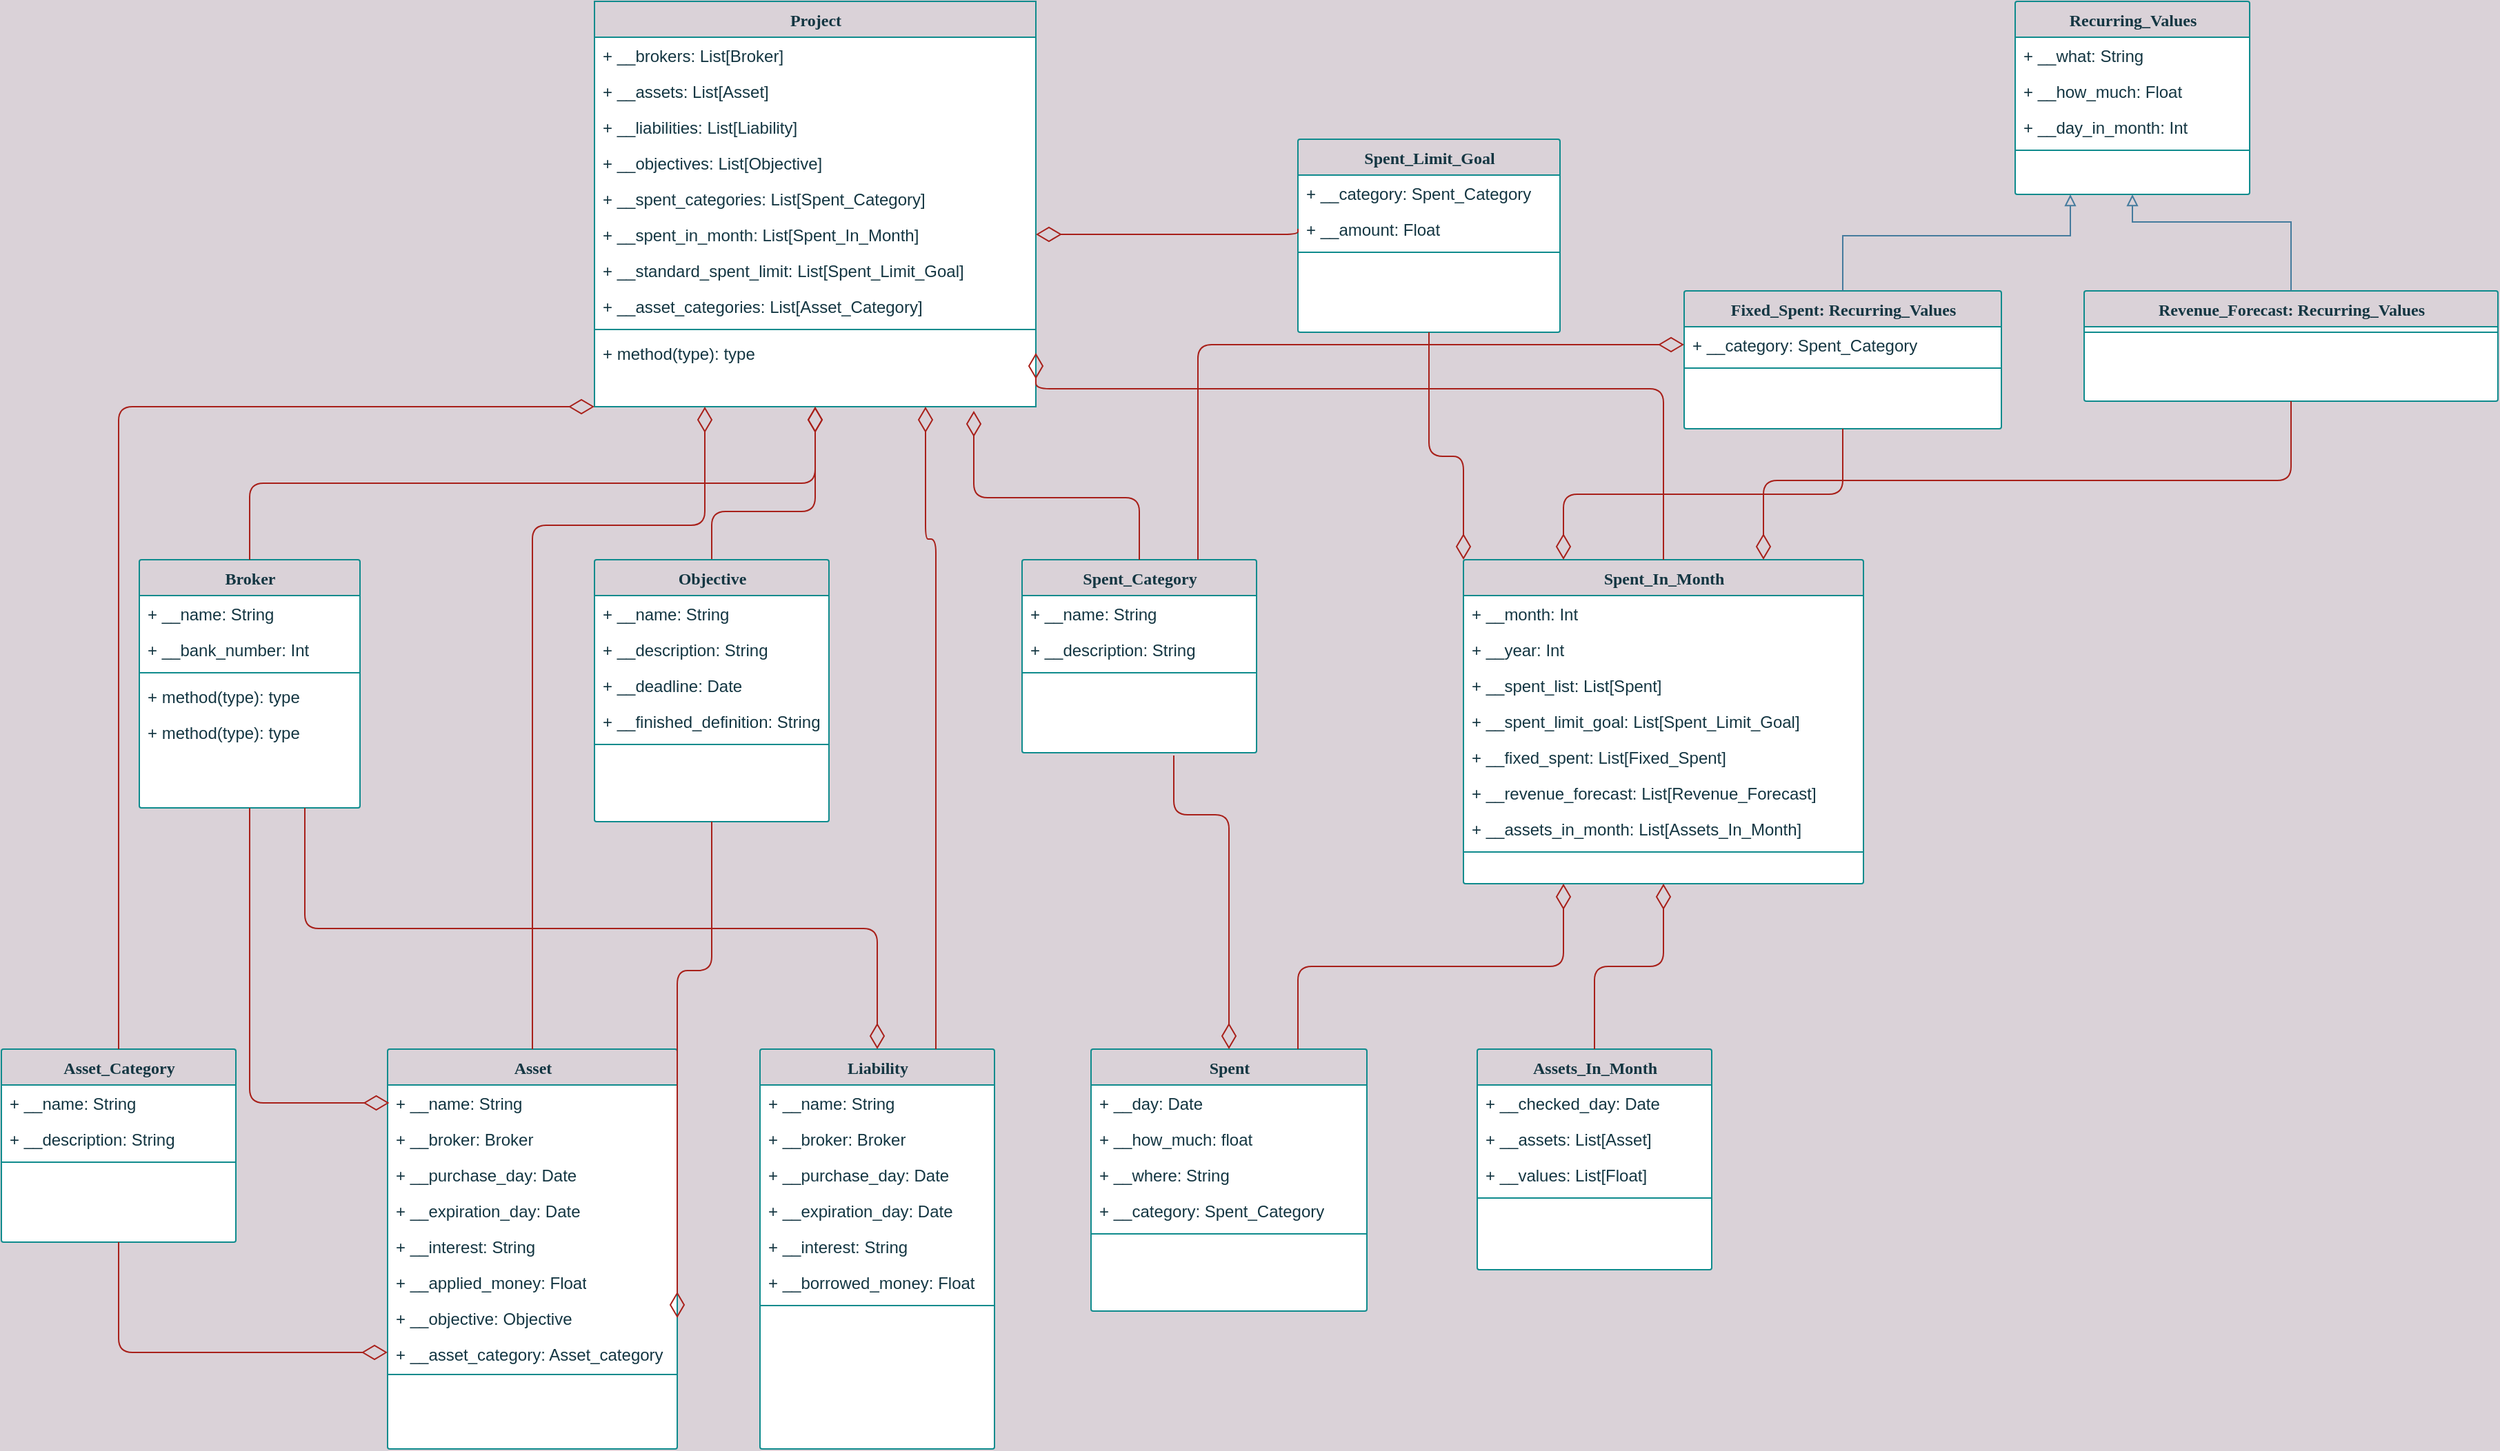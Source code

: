 <mxfile version="14.4.9" type="github">
  <diagram name="Page-1" id="9f46799a-70d6-7492-0946-bef42562c5a5">
    <mxGraphModel dx="1038" dy="548" grid="1" gridSize="10" guides="1" tooltips="1" connect="1" arrows="1" fold="1" page="1" pageScale="1" pageWidth="2336" pageHeight="1654" background="#DAD2D8" math="0" shadow="0">
      <root>
        <mxCell id="0" />
        <mxCell id="1" parent="0" />
        <mxCell id="78961159f06e98e8-17" value="Broker" style="swimlane;html=1;fontStyle=1;align=center;verticalAlign=top;childLayout=stackLayout;horizontal=1;startSize=26;horizontalStack=0;resizeParent=1;resizeLast=0;collapsible=1;marginBottom=0;swimlaneFillColor=#ffffff;shadow=0;comic=0;labelBackgroundColor=none;strokeWidth=1;fillColor=none;fontFamily=Verdana;fontSize=12;strokeColor=#0F8B8D;fontColor=#143642;rounded=1;arcSize=2;" parent="1" vertex="1">
          <mxGeometry x="110" y="455" width="160" height="180" as="geometry" />
        </mxCell>
        <mxCell id="78961159f06e98e8-21" value="+ __name: String" style="text;html=1;strokeColor=none;fillColor=none;align=left;verticalAlign=top;spacingLeft=4;spacingRight=4;whiteSpace=wrap;overflow=hidden;rotatable=0;points=[[0,0.5],[1,0.5]];portConstraint=eastwest;fontColor=#143642;rounded=1;" parent="78961159f06e98e8-17" vertex="1">
          <mxGeometry y="26" width="160" height="26" as="geometry" />
        </mxCell>
        <mxCell id="78961159f06e98e8-23" value="+ __bank_number: Int" style="text;html=1;strokeColor=none;fillColor=none;align=left;verticalAlign=top;spacingLeft=4;spacingRight=4;whiteSpace=wrap;overflow=hidden;rotatable=0;points=[[0,0.5],[1,0.5]];portConstraint=eastwest;fontColor=#143642;rounded=1;" parent="78961159f06e98e8-17" vertex="1">
          <mxGeometry y="52" width="160" height="26" as="geometry" />
        </mxCell>
        <mxCell id="78961159f06e98e8-19" value="" style="line;html=1;strokeWidth=1;fillColor=none;align=left;verticalAlign=middle;spacingTop=-1;spacingLeft=3;spacingRight=3;rotatable=0;labelPosition=right;points=[];portConstraint=eastwest;labelBackgroundColor=#DAD2D8;strokeColor=#0F8B8D;fontColor=#143642;rounded=1;" parent="78961159f06e98e8-17" vertex="1">
          <mxGeometry y="78" width="160" height="8" as="geometry" />
        </mxCell>
        <mxCell id="78961159f06e98e8-20" value="+ method(type): type" style="text;html=1;strokeColor=none;fillColor=none;align=left;verticalAlign=top;spacingLeft=4;spacingRight=4;whiteSpace=wrap;overflow=hidden;rotatable=0;points=[[0,0.5],[1,0.5]];portConstraint=eastwest;fontColor=#143642;rounded=1;" parent="78961159f06e98e8-17" vertex="1">
          <mxGeometry y="86" width="160" height="26" as="geometry" />
        </mxCell>
        <mxCell id="78961159f06e98e8-27" value="+ method(type): type" style="text;html=1;strokeColor=none;fillColor=none;align=left;verticalAlign=top;spacingLeft=4;spacingRight=4;whiteSpace=wrap;overflow=hidden;rotatable=0;points=[[0,0.5],[1,0.5]];portConstraint=eastwest;fontColor=#143642;rounded=1;" parent="78961159f06e98e8-17" vertex="1">
          <mxGeometry y="112" width="160" height="26" as="geometry" />
        </mxCell>
        <mxCell id="78961159f06e98e8-30" value="Project" style="swimlane;html=1;fontStyle=1;align=center;verticalAlign=top;childLayout=stackLayout;horizontal=1;startSize=26;horizontalStack=0;resizeParent=1;resizeLast=0;collapsible=1;marginBottom=0;swimlaneFillColor=#ffffff;shadow=0;comic=0;labelBackgroundColor=none;strokeWidth=1;fillColor=none;fontFamily=Verdana;fontSize=12;strokeColor=#0F8B8D;fontColor=#143642;rounded=0;" parent="1" vertex="1">
          <mxGeometry x="440" y="50" width="320" height="294" as="geometry" />
        </mxCell>
        <mxCell id="78961159f06e98e8-31" value="+ __brokers: List[Broker]" style="text;html=1;strokeColor=none;fillColor=none;align=left;verticalAlign=top;spacingLeft=4;spacingRight=4;whiteSpace=wrap;overflow=hidden;rotatable=0;points=[[0,0.5],[1,0.5]];portConstraint=eastwest;fontColor=#143642;rounded=1;" parent="78961159f06e98e8-30" vertex="1">
          <mxGeometry y="26" width="320" height="26" as="geometry" />
        </mxCell>
        <mxCell id="78961159f06e98e8-32" value="+ __assets: List[Asset]" style="text;html=1;strokeColor=none;fillColor=none;align=left;verticalAlign=top;spacingLeft=4;spacingRight=4;whiteSpace=wrap;overflow=hidden;rotatable=0;points=[[0,0.5],[1,0.5]];portConstraint=eastwest;fontColor=#143642;rounded=1;" parent="78961159f06e98e8-30" vertex="1">
          <mxGeometry y="52" width="320" height="26" as="geometry" />
        </mxCell>
        <mxCell id="78961159f06e98e8-33" value="+ __liabilities: List[Liability]" style="text;html=1;strokeColor=none;fillColor=none;align=left;verticalAlign=top;spacingLeft=4;spacingRight=4;whiteSpace=wrap;overflow=hidden;rotatable=0;points=[[0,0.5],[1,0.5]];portConstraint=eastwest;fontColor=#143642;rounded=1;" parent="78961159f06e98e8-30" vertex="1">
          <mxGeometry y="78" width="320" height="26" as="geometry" />
        </mxCell>
        <mxCell id="78961159f06e98e8-34" value="+ __objectives: List[Objective]" style="text;html=1;strokeColor=none;fillColor=none;align=left;verticalAlign=top;spacingLeft=4;spacingRight=4;whiteSpace=wrap;overflow=hidden;rotatable=0;points=[[0,0.5],[1,0.5]];portConstraint=eastwest;fontColor=#143642;rounded=1;" parent="78961159f06e98e8-30" vertex="1">
          <mxGeometry y="104" width="320" height="26" as="geometry" />
        </mxCell>
        <mxCell id="78961159f06e98e8-36" value="+ __spent_categories: List[Spent_Category]" style="text;html=1;strokeColor=none;fillColor=none;align=left;verticalAlign=top;spacingLeft=4;spacingRight=4;whiteSpace=wrap;overflow=hidden;rotatable=0;points=[[0,0.5],[1,0.5]];portConstraint=eastwest;fontColor=#143642;rounded=1;" parent="78961159f06e98e8-30" vertex="1">
          <mxGeometry y="130" width="320" height="26" as="geometry" />
        </mxCell>
        <mxCell id="78961159f06e98e8-37" value="+ __spent_in_month: List[Spent_In_Month]" style="text;html=1;strokeColor=none;fillColor=none;align=left;verticalAlign=top;spacingLeft=4;spacingRight=4;whiteSpace=wrap;overflow=hidden;rotatable=0;points=[[0,0.5],[1,0.5]];portConstraint=eastwest;fontColor=#143642;rounded=1;" parent="78961159f06e98e8-30" vertex="1">
          <mxGeometry y="156" width="320" height="26" as="geometry" />
        </mxCell>
        <mxCell id="8mu8X8-_DHgMq-4uXrlz-15" value="+ __standard_spent_limit: List[Spent_Limit_Goal]" style="text;html=1;strokeColor=none;fillColor=none;align=left;verticalAlign=top;spacingLeft=4;spacingRight=4;whiteSpace=wrap;overflow=hidden;rotatable=0;points=[[0,0.5],[1,0.5]];portConstraint=eastwest;fontColor=#143642;rounded=1;" parent="78961159f06e98e8-30" vertex="1">
          <mxGeometry y="182" width="320" height="26" as="geometry" />
        </mxCell>
        <mxCell id="nVqzN8JUZWUIULajuUKQ-7" value="+ __asset_categories: List[Asset_Category]" style="text;html=1;strokeColor=none;fillColor=none;align=left;verticalAlign=top;spacingLeft=4;spacingRight=4;whiteSpace=wrap;overflow=hidden;rotatable=0;points=[[0,0.5],[1,0.5]];portConstraint=eastwest;fontColor=#143642;rounded=1;" vertex="1" parent="78961159f06e98e8-30">
          <mxGeometry y="208" width="320" height="26" as="geometry" />
        </mxCell>
        <mxCell id="78961159f06e98e8-38" value="" style="line;html=1;strokeWidth=1;fillColor=none;align=left;verticalAlign=middle;spacingTop=-1;spacingLeft=3;spacingRight=3;rotatable=0;labelPosition=right;points=[];portConstraint=eastwest;labelBackgroundColor=#DAD2D8;strokeColor=#0F8B8D;fontColor=#143642;rounded=1;" parent="78961159f06e98e8-30" vertex="1">
          <mxGeometry y="234" width="320" height="8" as="geometry" />
        </mxCell>
        <mxCell id="78961159f06e98e8-39" value="+ method(type): type" style="text;html=1;strokeColor=none;fillColor=none;align=left;verticalAlign=top;spacingLeft=4;spacingRight=4;whiteSpace=wrap;overflow=hidden;rotatable=0;points=[[0,0.5],[1,0.5]];portConstraint=eastwest;fontColor=#143642;rounded=1;" parent="78961159f06e98e8-30" vertex="1">
          <mxGeometry y="242" width="320" height="26" as="geometry" />
        </mxCell>
        <mxCell id="78961159f06e98e8-121" style="edgeStyle=elbowEdgeStyle;html=1;labelBackgroundColor=none;startFill=0;startSize=8;endArrow=diamondThin;endFill=0;endSize=16;fontFamily=Verdana;fontSize=12;elbow=vertical;strokeColor=#A8201A;fontColor=#143642;" parent="1" source="78961159f06e98e8-17" target="78961159f06e98e8-30" edge="1">
          <mxGeometry relative="1" as="geometry">
            <mxPoint x="250" y="259.882" as="sourcePoint" />
          </mxGeometry>
        </mxCell>
        <mxCell id="K1kA5L0WdtJhRMj--LdC-1" value="Asset" style="swimlane;html=1;fontStyle=1;align=center;verticalAlign=top;childLayout=stackLayout;horizontal=1;startSize=26;horizontalStack=0;resizeParent=1;resizeLast=0;collapsible=1;marginBottom=0;swimlaneFillColor=#ffffff;shadow=0;comic=0;labelBackgroundColor=none;strokeWidth=1;fillColor=none;fontFamily=Verdana;fontSize=12;strokeColor=#0F8B8D;fontColor=#143642;rounded=1;arcSize=2;" parent="1" vertex="1">
          <mxGeometry x="290" y="810" width="210" height="290" as="geometry" />
        </mxCell>
        <mxCell id="K1kA5L0WdtJhRMj--LdC-2" value="+ __name: String" style="text;html=1;strokeColor=none;fillColor=none;align=left;verticalAlign=top;spacingLeft=4;spacingRight=4;whiteSpace=wrap;overflow=hidden;rotatable=0;points=[[0,0.5],[1,0.5]];portConstraint=eastwest;fontColor=#143642;rounded=1;" parent="K1kA5L0WdtJhRMj--LdC-1" vertex="1">
          <mxGeometry y="26" width="210" height="26" as="geometry" />
        </mxCell>
        <mxCell id="K1kA5L0WdtJhRMj--LdC-3" value="+ __broker: Broker" style="text;html=1;strokeColor=none;fillColor=none;align=left;verticalAlign=top;spacingLeft=4;spacingRight=4;whiteSpace=wrap;overflow=hidden;rotatable=0;points=[[0,0.5],[1,0.5]];portConstraint=eastwest;fontColor=#143642;rounded=1;" parent="K1kA5L0WdtJhRMj--LdC-1" vertex="1">
          <mxGeometry y="52" width="210" height="26" as="geometry" />
        </mxCell>
        <mxCell id="K1kA5L0WdtJhRMj--LdC-7" value="+ __purchase_day: Date" style="text;html=1;strokeColor=none;fillColor=none;align=left;verticalAlign=top;spacingLeft=4;spacingRight=4;whiteSpace=wrap;overflow=hidden;rotatable=0;points=[[0,0.5],[1,0.5]];portConstraint=eastwest;fontColor=#143642;rounded=1;" parent="K1kA5L0WdtJhRMj--LdC-1" vertex="1">
          <mxGeometry y="78" width="210" height="26" as="geometry" />
        </mxCell>
        <mxCell id="K1kA5L0WdtJhRMj--LdC-8" value="+ __expiration_day: Date" style="text;html=1;strokeColor=none;fillColor=none;align=left;verticalAlign=top;spacingLeft=4;spacingRight=4;whiteSpace=wrap;overflow=hidden;rotatable=0;points=[[0,0.5],[1,0.5]];portConstraint=eastwest;fontColor=#143642;rounded=1;" parent="K1kA5L0WdtJhRMj--LdC-1" vertex="1">
          <mxGeometry y="104" width="210" height="26" as="geometry" />
        </mxCell>
        <mxCell id="K1kA5L0WdtJhRMj--LdC-9" value="+ __interest: String" style="text;html=1;strokeColor=none;fillColor=none;align=left;verticalAlign=top;spacingLeft=4;spacingRight=4;whiteSpace=wrap;overflow=hidden;rotatable=0;points=[[0,0.5],[1,0.5]];portConstraint=eastwest;fontColor=#143642;rounded=1;" parent="K1kA5L0WdtJhRMj--LdC-1" vertex="1">
          <mxGeometry y="130" width="210" height="26" as="geometry" />
        </mxCell>
        <mxCell id="K1kA5L0WdtJhRMj--LdC-10" value="+ __applied_money: Float" style="text;html=1;strokeColor=none;fillColor=none;align=left;verticalAlign=top;spacingLeft=4;spacingRight=4;whiteSpace=wrap;overflow=hidden;rotatable=0;points=[[0,0.5],[1,0.5]];portConstraint=eastwest;fontColor=#143642;rounded=1;" parent="K1kA5L0WdtJhRMj--LdC-1" vertex="1">
          <mxGeometry y="156" width="210" height="26" as="geometry" />
        </mxCell>
        <mxCell id="K1kA5L0WdtJhRMj--LdC-29" value="+ __objective: Objective" style="text;html=1;strokeColor=none;fillColor=none;align=left;verticalAlign=top;spacingLeft=4;spacingRight=4;whiteSpace=wrap;overflow=hidden;rotatable=0;points=[[0,0.5],[1,0.5]];portConstraint=eastwest;fontColor=#143642;rounded=1;" parent="K1kA5L0WdtJhRMj--LdC-1" vertex="1">
          <mxGeometry y="182" width="210" height="26" as="geometry" />
        </mxCell>
        <mxCell id="nVqzN8JUZWUIULajuUKQ-5" value="+ __asset_category: Asset_category" style="text;html=1;strokeColor=none;fillColor=none;align=left;verticalAlign=top;spacingLeft=4;spacingRight=4;whiteSpace=wrap;overflow=hidden;rotatable=0;points=[[0,0.5],[1,0.5]];portConstraint=eastwest;fontColor=#143642;rounded=1;" vertex="1" parent="K1kA5L0WdtJhRMj--LdC-1">
          <mxGeometry y="208" width="210" height="24" as="geometry" />
        </mxCell>
        <mxCell id="K1kA5L0WdtJhRMj--LdC-4" value="" style="line;html=1;strokeWidth=1;fillColor=none;align=left;verticalAlign=middle;spacingTop=-1;spacingLeft=3;spacingRight=3;rotatable=0;labelPosition=right;points=[];portConstraint=eastwest;labelBackgroundColor=#DAD2D8;strokeColor=#0F8B8D;fontColor=#143642;rounded=1;" parent="K1kA5L0WdtJhRMj--LdC-1" vertex="1">
          <mxGeometry y="232" width="210" height="8" as="geometry" />
        </mxCell>
        <mxCell id="K1kA5L0WdtJhRMj--LdC-11" style="edgeStyle=elbowEdgeStyle;html=1;labelBackgroundColor=none;startFill=0;startSize=8;endArrow=diamondThin;endFill=0;endSize=16;fontFamily=Verdana;fontSize=12;elbow=vertical;strokeColor=#A8201A;fontColor=#143642;entryX=0.5;entryY=1;entryDx=0;entryDy=0;exitX=0.5;exitY=0;exitDx=0;exitDy=0;" parent="1" source="K1kA5L0WdtJhRMj--LdC-21" target="78961159f06e98e8-30" edge="1">
          <mxGeometry relative="1" as="geometry">
            <mxPoint x="400" y="450" as="sourcePoint" />
            <mxPoint x="530" y="370" as="targetPoint" />
            <Array as="points">
              <mxPoint x="460" y="420" />
            </Array>
          </mxGeometry>
        </mxCell>
        <mxCell id="K1kA5L0WdtJhRMj--LdC-12" style="edgeStyle=elbowEdgeStyle;html=1;labelBackgroundColor=none;startFill=0;startSize=8;endArrow=diamondThin;endFill=0;endSize=16;fontFamily=Verdana;fontSize=12;elbow=vertical;strokeColor=#A8201A;fontColor=#143642;exitX=0.5;exitY=1;exitDx=0;exitDy=0;entryX=0.006;entryY=0.5;entryDx=0;entryDy=0;entryPerimeter=0;" parent="1" source="78961159f06e98e8-17" target="K1kA5L0WdtJhRMj--LdC-2" edge="1">
          <mxGeometry relative="1" as="geometry">
            <mxPoint x="200" y="480" as="sourcePoint" />
            <mxPoint x="250" y="866" as="targetPoint" />
            <Array as="points">
              <mxPoint x="230" y="849" />
              <mxPoint x="220" y="790" />
            </Array>
          </mxGeometry>
        </mxCell>
        <mxCell id="K1kA5L0WdtJhRMj--LdC-13" value="Liability" style="swimlane;html=1;fontStyle=1;align=center;verticalAlign=top;childLayout=stackLayout;horizontal=1;startSize=26;horizontalStack=0;resizeParent=1;resizeLast=0;collapsible=1;marginBottom=0;swimlaneFillColor=#ffffff;shadow=0;comic=0;labelBackgroundColor=none;strokeWidth=1;fillColor=none;fontFamily=Verdana;fontSize=12;strokeColor=#0F8B8D;fontColor=#143642;rounded=1;arcSize=2;" parent="1" vertex="1">
          <mxGeometry x="560" y="810" width="170" height="290" as="geometry" />
        </mxCell>
        <mxCell id="K1kA5L0WdtJhRMj--LdC-14" value="+ __name: String" style="text;html=1;strokeColor=none;fillColor=none;align=left;verticalAlign=top;spacingLeft=4;spacingRight=4;whiteSpace=wrap;overflow=hidden;rotatable=0;points=[[0,0.5],[1,0.5]];portConstraint=eastwest;fontColor=#143642;rounded=1;" parent="K1kA5L0WdtJhRMj--LdC-13" vertex="1">
          <mxGeometry y="26" width="170" height="26" as="geometry" />
        </mxCell>
        <mxCell id="K1kA5L0WdtJhRMj--LdC-15" value="+ __broker: Broker" style="text;html=1;strokeColor=none;fillColor=none;align=left;verticalAlign=top;spacingLeft=4;spacingRight=4;whiteSpace=wrap;overflow=hidden;rotatable=0;points=[[0,0.5],[1,0.5]];portConstraint=eastwest;fontColor=#143642;rounded=1;" parent="K1kA5L0WdtJhRMj--LdC-13" vertex="1">
          <mxGeometry y="52" width="170" height="26" as="geometry" />
        </mxCell>
        <mxCell id="K1kA5L0WdtJhRMj--LdC-16" value="+ __purchase_day: Date" style="text;html=1;strokeColor=none;fillColor=none;align=left;verticalAlign=top;spacingLeft=4;spacingRight=4;whiteSpace=wrap;overflow=hidden;rotatable=0;points=[[0,0.5],[1,0.5]];portConstraint=eastwest;fontColor=#143642;rounded=1;" parent="K1kA5L0WdtJhRMj--LdC-13" vertex="1">
          <mxGeometry y="78" width="170" height="26" as="geometry" />
        </mxCell>
        <mxCell id="K1kA5L0WdtJhRMj--LdC-17" value="+ __expiration_day: Date" style="text;html=1;strokeColor=none;fillColor=none;align=left;verticalAlign=top;spacingLeft=4;spacingRight=4;whiteSpace=wrap;overflow=hidden;rotatable=0;points=[[0,0.5],[1,0.5]];portConstraint=eastwest;fontColor=#143642;rounded=1;" parent="K1kA5L0WdtJhRMj--LdC-13" vertex="1">
          <mxGeometry y="104" width="170" height="26" as="geometry" />
        </mxCell>
        <mxCell id="K1kA5L0WdtJhRMj--LdC-18" value="+ __interest: String" style="text;html=1;strokeColor=none;fillColor=none;align=left;verticalAlign=top;spacingLeft=4;spacingRight=4;whiteSpace=wrap;overflow=hidden;rotatable=0;points=[[0,0.5],[1,0.5]];portConstraint=eastwest;fontColor=#143642;rounded=1;" parent="K1kA5L0WdtJhRMj--LdC-13" vertex="1">
          <mxGeometry y="130" width="170" height="26" as="geometry" />
        </mxCell>
        <mxCell id="K1kA5L0WdtJhRMj--LdC-19" value="+ __borrowed_money: Float" style="text;html=1;strokeColor=none;fillColor=none;align=left;verticalAlign=top;spacingLeft=4;spacingRight=4;whiteSpace=wrap;overflow=hidden;rotatable=0;points=[[0,0.5],[1,0.5]];portConstraint=eastwest;fontColor=#143642;rounded=1;" parent="K1kA5L0WdtJhRMj--LdC-13" vertex="1">
          <mxGeometry y="156" width="170" height="26" as="geometry" />
        </mxCell>
        <mxCell id="K1kA5L0WdtJhRMj--LdC-20" value="" style="line;html=1;strokeWidth=1;fillColor=none;align=left;verticalAlign=middle;spacingTop=-1;spacingLeft=3;spacingRight=3;rotatable=0;labelPosition=right;points=[];portConstraint=eastwest;labelBackgroundColor=#DAD2D8;strokeColor=#0F8B8D;fontColor=#143642;rounded=1;" parent="K1kA5L0WdtJhRMj--LdC-13" vertex="1">
          <mxGeometry y="182" width="170" height="8" as="geometry" />
        </mxCell>
        <mxCell id="K1kA5L0WdtJhRMj--LdC-21" value="Objective" style="swimlane;html=1;fontStyle=1;align=center;verticalAlign=top;childLayout=stackLayout;horizontal=1;startSize=26;horizontalStack=0;resizeParent=1;resizeLast=0;collapsible=1;marginBottom=0;swimlaneFillColor=#ffffff;shadow=0;comic=0;labelBackgroundColor=none;strokeWidth=1;fillColor=none;fontFamily=Verdana;fontSize=12;strokeColor=#0F8B8D;fontColor=#143642;rounded=1;arcSize=2;" parent="1" vertex="1">
          <mxGeometry x="440" y="455" width="170" height="190" as="geometry" />
        </mxCell>
        <mxCell id="K1kA5L0WdtJhRMj--LdC-22" value="+ __name: String" style="text;html=1;strokeColor=none;fillColor=none;align=left;verticalAlign=top;spacingLeft=4;spacingRight=4;whiteSpace=wrap;overflow=hidden;rotatable=0;points=[[0,0.5],[1,0.5]];portConstraint=eastwest;fontColor=#143642;rounded=1;" parent="K1kA5L0WdtJhRMj--LdC-21" vertex="1">
          <mxGeometry y="26" width="170" height="26" as="geometry" />
        </mxCell>
        <mxCell id="K1kA5L0WdtJhRMj--LdC-23" value="+ __description: String" style="text;html=1;strokeColor=none;fillColor=none;align=left;verticalAlign=top;spacingLeft=4;spacingRight=4;whiteSpace=wrap;overflow=hidden;rotatable=0;points=[[0,0.5],[1,0.5]];portConstraint=eastwest;fontColor=#143642;rounded=1;" parent="K1kA5L0WdtJhRMj--LdC-21" vertex="1">
          <mxGeometry y="52" width="170" height="26" as="geometry" />
        </mxCell>
        <mxCell id="K1kA5L0WdtJhRMj--LdC-24" value="+ __deadline: Date" style="text;html=1;strokeColor=none;fillColor=none;align=left;verticalAlign=top;spacingLeft=4;spacingRight=4;whiteSpace=wrap;overflow=hidden;rotatable=0;points=[[0,0.5],[1,0.5]];portConstraint=eastwest;fontColor=#143642;rounded=1;" parent="K1kA5L0WdtJhRMj--LdC-21" vertex="1">
          <mxGeometry y="78" width="170" height="26" as="geometry" />
        </mxCell>
        <mxCell id="K1kA5L0WdtJhRMj--LdC-25" value="+ __finished_definition: String" style="text;html=1;strokeColor=none;fillColor=none;align=left;verticalAlign=top;spacingLeft=4;spacingRight=4;whiteSpace=wrap;overflow=hidden;rotatable=0;points=[[0,0.5],[1,0.5]];portConstraint=eastwest;fontColor=#143642;rounded=1;" parent="K1kA5L0WdtJhRMj--LdC-21" vertex="1">
          <mxGeometry y="104" width="170" height="26" as="geometry" />
        </mxCell>
        <mxCell id="K1kA5L0WdtJhRMj--LdC-28" value="" style="line;html=1;strokeWidth=1;fillColor=none;align=left;verticalAlign=middle;spacingTop=-1;spacingLeft=3;spacingRight=3;rotatable=0;labelPosition=right;points=[];portConstraint=eastwest;labelBackgroundColor=#DAD2D8;strokeColor=#0F8B8D;fontColor=#143642;rounded=1;" parent="K1kA5L0WdtJhRMj--LdC-21" vertex="1">
          <mxGeometry y="130" width="170" height="8" as="geometry" />
        </mxCell>
        <mxCell id="K1kA5L0WdtJhRMj--LdC-30" value="Spent_Category" style="swimlane;html=1;fontStyle=1;align=center;verticalAlign=top;childLayout=stackLayout;horizontal=1;startSize=26;horizontalStack=0;resizeParent=1;resizeLast=0;collapsible=1;marginBottom=0;swimlaneFillColor=#ffffff;shadow=0;comic=0;labelBackgroundColor=none;strokeWidth=1;fillColor=none;fontFamily=Verdana;fontSize=12;strokeColor=#0F8B8D;fontColor=#143642;rounded=1;arcSize=2;" parent="1" vertex="1">
          <mxGeometry x="750" y="455" width="170" height="140" as="geometry" />
        </mxCell>
        <mxCell id="K1kA5L0WdtJhRMj--LdC-31" value="+ __name: String" style="text;html=1;strokeColor=none;fillColor=none;align=left;verticalAlign=top;spacingLeft=4;spacingRight=4;whiteSpace=wrap;overflow=hidden;rotatable=0;points=[[0,0.5],[1,0.5]];portConstraint=eastwest;fontColor=#143642;rounded=1;" parent="K1kA5L0WdtJhRMj--LdC-30" vertex="1">
          <mxGeometry y="26" width="170" height="26" as="geometry" />
        </mxCell>
        <mxCell id="K1kA5L0WdtJhRMj--LdC-32" value="+ __description: String" style="text;html=1;strokeColor=none;fillColor=none;align=left;verticalAlign=top;spacingLeft=4;spacingRight=4;whiteSpace=wrap;overflow=hidden;rotatable=0;points=[[0,0.5],[1,0.5]];portConstraint=eastwest;fontColor=#143642;rounded=1;" parent="K1kA5L0WdtJhRMj--LdC-30" vertex="1">
          <mxGeometry y="52" width="170" height="26" as="geometry" />
        </mxCell>
        <mxCell id="K1kA5L0WdtJhRMj--LdC-35" value="" style="line;html=1;strokeWidth=1;fillColor=none;align=left;verticalAlign=middle;spacingTop=-1;spacingLeft=3;spacingRight=3;rotatable=0;labelPosition=right;points=[];portConstraint=eastwest;labelBackgroundColor=#DAD2D8;strokeColor=#0F8B8D;fontColor=#143642;rounded=1;" parent="K1kA5L0WdtJhRMj--LdC-30" vertex="1">
          <mxGeometry y="78" width="170" height="8" as="geometry" />
        </mxCell>
        <mxCell id="K1kA5L0WdtJhRMj--LdC-36" value="Spent_In_Month" style="swimlane;html=1;fontStyle=1;align=center;verticalAlign=top;childLayout=stackLayout;horizontal=1;startSize=26;horizontalStack=0;resizeParent=1;resizeLast=0;collapsible=1;marginBottom=0;swimlaneFillColor=#ffffff;shadow=0;comic=0;labelBackgroundColor=none;strokeWidth=1;fillColor=none;fontFamily=Verdana;fontSize=12;strokeColor=#0F8B8D;fontColor=#143642;rounded=1;arcSize=2;" parent="1" vertex="1">
          <mxGeometry x="1070" y="455" width="290" height="235" as="geometry" />
        </mxCell>
        <mxCell id="8mu8X8-_DHgMq-4uXrlz-17" value="+ __month: Int" style="text;html=1;strokeColor=none;fillColor=none;align=left;verticalAlign=top;spacingLeft=4;spacingRight=4;whiteSpace=wrap;overflow=hidden;rotatable=0;points=[[0,0.5],[1,0.5]];portConstraint=eastwest;fontColor=#143642;rounded=1;" parent="K1kA5L0WdtJhRMj--LdC-36" vertex="1">
          <mxGeometry y="26" width="290" height="26" as="geometry" />
        </mxCell>
        <mxCell id="8mu8X8-_DHgMq-4uXrlz-18" value="+ __year: Int" style="text;html=1;strokeColor=none;fillColor=none;align=left;verticalAlign=top;spacingLeft=4;spacingRight=4;whiteSpace=wrap;overflow=hidden;rotatable=0;points=[[0,0.5],[1,0.5]];portConstraint=eastwest;fontColor=#143642;rounded=1;" parent="K1kA5L0WdtJhRMj--LdC-36" vertex="1">
          <mxGeometry y="52" width="290" height="26" as="geometry" />
        </mxCell>
        <mxCell id="K1kA5L0WdtJhRMj--LdC-37" value="+ __spent_list: List[Spent]" style="text;html=1;strokeColor=none;fillColor=none;align=left;verticalAlign=top;spacingLeft=4;spacingRight=4;whiteSpace=wrap;overflow=hidden;rotatable=0;points=[[0,0.5],[1,0.5]];portConstraint=eastwest;fontColor=#143642;rounded=1;" parent="K1kA5L0WdtJhRMj--LdC-36" vertex="1">
          <mxGeometry y="78" width="290" height="26" as="geometry" />
        </mxCell>
        <mxCell id="K1kA5L0WdtJhRMj--LdC-38" value="+ __spent_limit_goal: List[Spent_Limit_Goal]" style="text;html=1;strokeColor=none;fillColor=none;align=left;verticalAlign=top;spacingLeft=4;spacingRight=4;whiteSpace=wrap;overflow=hidden;rotatable=0;points=[[0,0.5],[1,0.5]];portConstraint=eastwest;fontColor=#143642;rounded=1;" parent="K1kA5L0WdtJhRMj--LdC-36" vertex="1">
          <mxGeometry y="104" width="290" height="26" as="geometry" />
        </mxCell>
        <mxCell id="K1kA5L0WdtJhRMj--LdC-39" value="+ __fixed_spent: List[Fixed_Spent]" style="text;html=1;strokeColor=none;fillColor=none;align=left;verticalAlign=top;spacingLeft=4;spacingRight=4;whiteSpace=wrap;overflow=hidden;rotatable=0;points=[[0,0.5],[1,0.5]];portConstraint=eastwest;fontColor=#143642;rounded=1;" parent="K1kA5L0WdtJhRMj--LdC-36" vertex="1">
          <mxGeometry y="130" width="290" height="26" as="geometry" />
        </mxCell>
        <mxCell id="K1kA5L0WdtJhRMj--LdC-40" value="+ __revenue_forecast: List[Revenue_Forecast]" style="text;html=1;strokeColor=none;fillColor=none;align=left;verticalAlign=top;spacingLeft=4;spacingRight=4;whiteSpace=wrap;overflow=hidden;rotatable=0;points=[[0,0.5],[1,0.5]];portConstraint=eastwest;fontColor=#143642;rounded=1;" parent="K1kA5L0WdtJhRMj--LdC-36" vertex="1">
          <mxGeometry y="156" width="290" height="26" as="geometry" />
        </mxCell>
        <mxCell id="K1kA5L0WdtJhRMj--LdC-41" value="+ __assets_in_month: List[Assets_In_Month]" style="text;html=1;strokeColor=none;fillColor=none;align=left;verticalAlign=top;spacingLeft=4;spacingRight=4;whiteSpace=wrap;overflow=hidden;rotatable=0;points=[[0,0.5],[1,0.5]];portConstraint=eastwest;fontColor=#143642;rounded=1;" parent="K1kA5L0WdtJhRMj--LdC-36" vertex="1">
          <mxGeometry y="182" width="290" height="26" as="geometry" />
        </mxCell>
        <mxCell id="K1kA5L0WdtJhRMj--LdC-43" value="" style="line;html=1;strokeWidth=1;fillColor=none;align=left;verticalAlign=middle;spacingTop=-1;spacingLeft=3;spacingRight=3;rotatable=0;labelPosition=right;points=[];portConstraint=eastwest;labelBackgroundColor=#DAD2D8;strokeColor=#0F8B8D;fontColor=#143642;rounded=1;" parent="K1kA5L0WdtJhRMj--LdC-36" vertex="1">
          <mxGeometry y="208" width="290" height="8" as="geometry" />
        </mxCell>
        <mxCell id="K1kA5L0WdtJhRMj--LdC-44" value="Spent&lt;br&gt;" style="swimlane;html=1;fontStyle=1;align=center;verticalAlign=top;childLayout=stackLayout;horizontal=1;startSize=26;horizontalStack=0;resizeParent=1;resizeLast=0;collapsible=1;marginBottom=0;swimlaneFillColor=#ffffff;shadow=0;comic=0;labelBackgroundColor=none;strokeWidth=1;fillColor=none;fontFamily=Verdana;fontSize=12;strokeColor=#0F8B8D;fontColor=#143642;rounded=1;arcSize=2;" parent="1" vertex="1">
          <mxGeometry x="800" y="810" width="200" height="190" as="geometry" />
        </mxCell>
        <mxCell id="K1kA5L0WdtJhRMj--LdC-45" value="+ __day: Date" style="text;html=1;strokeColor=none;fillColor=none;align=left;verticalAlign=top;spacingLeft=4;spacingRight=4;whiteSpace=wrap;overflow=hidden;rotatable=0;points=[[0,0.5],[1,0.5]];portConstraint=eastwest;fontColor=#143642;rounded=1;" parent="K1kA5L0WdtJhRMj--LdC-44" vertex="1">
          <mxGeometry y="26" width="200" height="26" as="geometry" />
        </mxCell>
        <mxCell id="K1kA5L0WdtJhRMj--LdC-46" value="+ __how_much: float" style="text;html=1;strokeColor=none;fillColor=none;align=left;verticalAlign=top;spacingLeft=4;spacingRight=4;whiteSpace=wrap;overflow=hidden;rotatable=0;points=[[0,0.5],[1,0.5]];portConstraint=eastwest;fontColor=#143642;rounded=1;" parent="K1kA5L0WdtJhRMj--LdC-44" vertex="1">
          <mxGeometry y="52" width="200" height="26" as="geometry" />
        </mxCell>
        <mxCell id="K1kA5L0WdtJhRMj--LdC-47" value="+ __where: String" style="text;html=1;strokeColor=none;fillColor=none;align=left;verticalAlign=top;spacingLeft=4;spacingRight=4;whiteSpace=wrap;overflow=hidden;rotatable=0;points=[[0,0.5],[1,0.5]];portConstraint=eastwest;fontColor=#143642;rounded=1;" parent="K1kA5L0WdtJhRMj--LdC-44" vertex="1">
          <mxGeometry y="78" width="200" height="26" as="geometry" />
        </mxCell>
        <mxCell id="K1kA5L0WdtJhRMj--LdC-48" value="+ __category: Spent_Category" style="text;html=1;strokeColor=none;fillColor=none;align=left;verticalAlign=top;spacingLeft=4;spacingRight=4;whiteSpace=wrap;overflow=hidden;rotatable=0;points=[[0,0.5],[1,0.5]];portConstraint=eastwest;fontColor=#143642;rounded=1;" parent="K1kA5L0WdtJhRMj--LdC-44" vertex="1">
          <mxGeometry y="104" width="200" height="26" as="geometry" />
        </mxCell>
        <mxCell id="K1kA5L0WdtJhRMj--LdC-51" value="" style="line;html=1;strokeWidth=1;fillColor=none;align=left;verticalAlign=middle;spacingTop=-1;spacingLeft=3;spacingRight=3;rotatable=0;labelPosition=right;points=[];portConstraint=eastwest;labelBackgroundColor=#DAD2D8;strokeColor=#0F8B8D;fontColor=#143642;rounded=1;" parent="K1kA5L0WdtJhRMj--LdC-44" vertex="1">
          <mxGeometry y="130" width="200" height="8" as="geometry" />
        </mxCell>
        <mxCell id="K1kA5L0WdtJhRMj--LdC-52" value="Recurring_Values" style="swimlane;html=1;fontStyle=1;align=center;verticalAlign=top;childLayout=stackLayout;horizontal=1;startSize=26;horizontalStack=0;resizeParent=1;resizeLast=0;collapsible=1;marginBottom=0;swimlaneFillColor=#ffffff;shadow=0;comic=0;labelBackgroundColor=none;strokeWidth=1;fillColor=none;fontFamily=Verdana;fontSize=12;strokeColor=#0F8B8D;fontColor=#143642;rounded=1;arcSize=2;" parent="1" vertex="1">
          <mxGeometry x="1470" y="50" width="170" height="140" as="geometry" />
        </mxCell>
        <mxCell id="K1kA5L0WdtJhRMj--LdC-53" value="+ __what: String" style="text;html=1;strokeColor=none;fillColor=none;align=left;verticalAlign=top;spacingLeft=4;spacingRight=4;whiteSpace=wrap;overflow=hidden;rotatable=0;points=[[0,0.5],[1,0.5]];portConstraint=eastwest;fontColor=#143642;rounded=1;" parent="K1kA5L0WdtJhRMj--LdC-52" vertex="1">
          <mxGeometry y="26" width="170" height="26" as="geometry" />
        </mxCell>
        <mxCell id="K1kA5L0WdtJhRMj--LdC-54" value="+ __how_much: Float" style="text;html=1;strokeColor=none;fillColor=none;align=left;verticalAlign=top;spacingLeft=4;spacingRight=4;whiteSpace=wrap;overflow=hidden;rotatable=0;points=[[0,0.5],[1,0.5]];portConstraint=eastwest;fontColor=#143642;rounded=1;" parent="K1kA5L0WdtJhRMj--LdC-52" vertex="1">
          <mxGeometry y="52" width="170" height="26" as="geometry" />
        </mxCell>
        <mxCell id="K1kA5L0WdtJhRMj--LdC-56" value="+ __day_in_month: Int" style="text;html=1;strokeColor=none;fillColor=none;align=left;verticalAlign=top;spacingLeft=4;spacingRight=4;whiteSpace=wrap;overflow=hidden;rotatable=0;points=[[0,0.5],[1,0.5]];portConstraint=eastwest;fontColor=#143642;rounded=1;" parent="K1kA5L0WdtJhRMj--LdC-52" vertex="1">
          <mxGeometry y="78" width="170" height="26" as="geometry" />
        </mxCell>
        <mxCell id="K1kA5L0WdtJhRMj--LdC-55" value="" style="line;html=1;strokeWidth=1;fillColor=none;align=left;verticalAlign=middle;spacingTop=-1;spacingLeft=3;spacingRight=3;rotatable=0;labelPosition=right;points=[];portConstraint=eastwest;labelBackgroundColor=#DAD2D8;strokeColor=#0F8B8D;fontColor=#143642;rounded=1;" parent="K1kA5L0WdtJhRMj--LdC-52" vertex="1">
          <mxGeometry y="104" width="170" height="8" as="geometry" />
        </mxCell>
        <mxCell id="K1kA5L0WdtJhRMj--LdC-57" value="Fixed_Spent: Recurring_Values" style="swimlane;html=1;fontStyle=1;align=center;verticalAlign=top;childLayout=stackLayout;horizontal=1;startSize=26;horizontalStack=0;resizeParent=1;resizeLast=0;collapsible=1;marginBottom=0;swimlaneFillColor=#ffffff;shadow=0;comic=0;labelBackgroundColor=none;strokeWidth=1;fillColor=none;fontFamily=Verdana;fontSize=12;strokeColor=#0F8B8D;fontColor=#143642;rounded=1;arcSize=2;" parent="1" vertex="1">
          <mxGeometry x="1230" y="260" width="230" height="100" as="geometry" />
        </mxCell>
        <mxCell id="K1kA5L0WdtJhRMj--LdC-60" value="+ __category: Spent_Category" style="text;html=1;strokeColor=none;fillColor=none;align=left;verticalAlign=top;spacingLeft=4;spacingRight=4;whiteSpace=wrap;overflow=hidden;rotatable=0;points=[[0,0.5],[1,0.5]];portConstraint=eastwest;fontColor=#143642;rounded=1;" parent="K1kA5L0WdtJhRMj--LdC-57" vertex="1">
          <mxGeometry y="26" width="230" height="26" as="geometry" />
        </mxCell>
        <mxCell id="K1kA5L0WdtJhRMj--LdC-61" value="" style="line;html=1;strokeWidth=1;fillColor=none;align=left;verticalAlign=middle;spacingTop=-1;spacingLeft=3;spacingRight=3;rotatable=0;labelPosition=right;points=[];portConstraint=eastwest;labelBackgroundColor=#DAD2D8;strokeColor=#0F8B8D;fontColor=#143642;rounded=1;" parent="K1kA5L0WdtJhRMj--LdC-57" vertex="1">
          <mxGeometry y="52" width="230" height="8" as="geometry" />
        </mxCell>
        <mxCell id="K1kA5L0WdtJhRMj--LdC-62" value="Revenue_Forecast: Recurring_Values" style="swimlane;html=1;fontStyle=1;align=center;verticalAlign=top;childLayout=stackLayout;horizontal=1;startSize=26;horizontalStack=0;resizeParent=1;resizeLast=0;collapsible=1;marginBottom=0;swimlaneFillColor=#ffffff;shadow=0;comic=0;labelBackgroundColor=none;strokeWidth=1;fillColor=none;fontFamily=Verdana;fontSize=12;strokeColor=#0F8B8D;fontColor=#143642;rounded=1;arcSize=2;" parent="1" vertex="1">
          <mxGeometry x="1520" y="260" width="300" height="80" as="geometry">
            <mxRectangle x="1169" y="230" width="160" height="30" as="alternateBounds" />
          </mxGeometry>
        </mxCell>
        <mxCell id="K1kA5L0WdtJhRMj--LdC-64" value="" style="line;html=1;strokeWidth=1;fillColor=none;align=left;verticalAlign=middle;spacingTop=-1;spacingLeft=3;spacingRight=3;rotatable=0;labelPosition=right;points=[];portConstraint=eastwest;labelBackgroundColor=#DAD2D8;strokeColor=#0F8B8D;fontColor=#143642;rounded=1;" parent="K1kA5L0WdtJhRMj--LdC-62" vertex="1">
          <mxGeometry y="26" width="300" height="8" as="geometry" />
        </mxCell>
        <mxCell id="K1kA5L0WdtJhRMj--LdC-65" style="edgeStyle=orthogonalEdgeStyle;rounded=0;orthogonalLoop=1;jettySize=auto;html=1;endArrow=block;endFill=0;labelBackgroundColor=#F1FAEE;strokeColor=#457B9D;fontColor=#1D3557;exitX=0.5;exitY=0;exitDx=0;exitDy=0;" parent="1" source="K1kA5L0WdtJhRMj--LdC-57" edge="1">
          <mxGeometry relative="1" as="geometry">
            <mxPoint x="1510" y="190" as="targetPoint" />
            <mxPoint x="1030" y="368.51" as="sourcePoint" />
            <Array as="points">
              <mxPoint x="1345" y="220" />
              <mxPoint x="1510" y="220" />
              <mxPoint x="1510" y="190" />
            </Array>
          </mxGeometry>
        </mxCell>
        <mxCell id="K1kA5L0WdtJhRMj--LdC-67" style="edgeStyle=orthogonalEdgeStyle;rounded=0;orthogonalLoop=1;jettySize=auto;html=1;endArrow=block;endFill=0;labelBackgroundColor=#F1FAEE;strokeColor=#457B9D;fontColor=#1D3557;exitX=0.5;exitY=0;exitDx=0;exitDy=0;entryX=0.5;entryY=1;entryDx=0;entryDy=0;" parent="1" source="K1kA5L0WdtJhRMj--LdC-62" target="K1kA5L0WdtJhRMj--LdC-52" edge="1">
          <mxGeometry relative="1" as="geometry">
            <mxPoint x="1345" y="70" as="targetPoint" />
            <mxPoint x="1240" y="160" as="sourcePoint" />
            <Array as="points">
              <mxPoint x="1670" y="210" />
              <mxPoint x="1555" y="210" />
            </Array>
          </mxGeometry>
        </mxCell>
        <mxCell id="K1kA5L0WdtJhRMj--LdC-68" value="Spent_Limit_Goal" style="swimlane;html=1;fontStyle=1;align=center;verticalAlign=top;childLayout=stackLayout;horizontal=1;startSize=26;horizontalStack=0;resizeParent=1;resizeLast=0;collapsible=1;marginBottom=0;swimlaneFillColor=#ffffff;shadow=0;comic=0;labelBackgroundColor=none;strokeWidth=1;fillColor=none;fontFamily=Verdana;fontSize=12;strokeColor=#0F8B8D;fontColor=#143642;rounded=1;arcSize=2;" parent="1" vertex="1">
          <mxGeometry x="950" y="150" width="190" height="140" as="geometry">
            <mxRectangle x="1169" y="230" width="160" height="30" as="alternateBounds" />
          </mxGeometry>
        </mxCell>
        <mxCell id="K1kA5L0WdtJhRMj--LdC-70" value="+ __category: Spent_Category" style="text;html=1;strokeColor=none;fillColor=none;align=left;verticalAlign=top;spacingLeft=4;spacingRight=4;whiteSpace=wrap;overflow=hidden;rotatable=0;points=[[0,0.5],[1,0.5]];portConstraint=eastwest;fontColor=#143642;rounded=1;" parent="K1kA5L0WdtJhRMj--LdC-68" vertex="1">
          <mxGeometry y="26" width="190" height="26" as="geometry" />
        </mxCell>
        <mxCell id="K1kA5L0WdtJhRMj--LdC-71" value="+ __amount: Float" style="text;html=1;strokeColor=none;fillColor=none;align=left;verticalAlign=top;spacingLeft=4;spacingRight=4;whiteSpace=wrap;overflow=hidden;rotatable=0;points=[[0,0.5],[1,0.5]];portConstraint=eastwest;fontColor=#143642;rounded=1;" parent="K1kA5L0WdtJhRMj--LdC-68" vertex="1">
          <mxGeometry y="52" width="190" height="26" as="geometry" />
        </mxCell>
        <mxCell id="K1kA5L0WdtJhRMj--LdC-69" value="" style="line;html=1;strokeWidth=1;fillColor=none;align=left;verticalAlign=middle;spacingTop=-1;spacingLeft=3;spacingRight=3;rotatable=0;labelPosition=right;points=[];portConstraint=eastwest;labelBackgroundColor=#DAD2D8;strokeColor=#0F8B8D;fontColor=#143642;rounded=1;" parent="K1kA5L0WdtJhRMj--LdC-68" vertex="1">
          <mxGeometry y="78" width="190" height="8" as="geometry" />
        </mxCell>
        <mxCell id="K1kA5L0WdtJhRMj--LdC-72" value="Assets_In_Month" style="swimlane;html=1;fontStyle=1;align=center;verticalAlign=top;childLayout=stackLayout;horizontal=1;startSize=26;horizontalStack=0;resizeParent=1;resizeLast=0;collapsible=1;marginBottom=0;swimlaneFillColor=#ffffff;shadow=0;comic=0;labelBackgroundColor=none;strokeWidth=1;fillColor=none;fontFamily=Verdana;fontSize=12;strokeColor=#0F8B8D;fontColor=#143642;rounded=1;arcSize=2;" parent="1" vertex="1">
          <mxGeometry x="1080" y="810" width="170" height="160" as="geometry" />
        </mxCell>
        <mxCell id="K1kA5L0WdtJhRMj--LdC-73" value="+ __checked_day: Date" style="text;html=1;strokeColor=none;fillColor=none;align=left;verticalAlign=top;spacingLeft=4;spacingRight=4;whiteSpace=wrap;overflow=hidden;rotatable=0;points=[[0,0.5],[1,0.5]];portConstraint=eastwest;fontColor=#143642;rounded=1;" parent="K1kA5L0WdtJhRMj--LdC-72" vertex="1">
          <mxGeometry y="26" width="170" height="26" as="geometry" />
        </mxCell>
        <mxCell id="K1kA5L0WdtJhRMj--LdC-74" value="+ __assets: List[Asset]" style="text;html=1;strokeColor=none;fillColor=none;align=left;verticalAlign=top;spacingLeft=4;spacingRight=4;whiteSpace=wrap;overflow=hidden;rotatable=0;points=[[0,0.5],[1,0.5]];portConstraint=eastwest;fontColor=#143642;rounded=1;" parent="K1kA5L0WdtJhRMj--LdC-72" vertex="1">
          <mxGeometry y="52" width="170" height="26" as="geometry" />
        </mxCell>
        <mxCell id="K1kA5L0WdtJhRMj--LdC-80" value="+ __values: List[Float]" style="text;html=1;strokeColor=none;fillColor=none;align=left;verticalAlign=top;spacingLeft=4;spacingRight=4;whiteSpace=wrap;overflow=hidden;rotatable=0;points=[[0,0.5],[1,0.5]];portConstraint=eastwest;fontColor=#143642;rounded=1;" parent="K1kA5L0WdtJhRMj--LdC-72" vertex="1">
          <mxGeometry y="78" width="170" height="26" as="geometry" />
        </mxCell>
        <mxCell id="K1kA5L0WdtJhRMj--LdC-79" value="" style="line;html=1;strokeWidth=1;fillColor=none;align=left;verticalAlign=middle;spacingTop=-1;spacingLeft=3;spacingRight=3;rotatable=0;labelPosition=right;points=[];portConstraint=eastwest;labelBackgroundColor=#DAD2D8;strokeColor=#0F8B8D;fontColor=#143642;rounded=1;" parent="K1kA5L0WdtJhRMj--LdC-72" vertex="1">
          <mxGeometry y="104" width="170" height="8" as="geometry" />
        </mxCell>
        <mxCell id="8mu8X8-_DHgMq-4uXrlz-1" style="edgeStyle=elbowEdgeStyle;html=1;labelBackgroundColor=none;startFill=0;startSize=8;endArrow=diamondThin;endFill=0;endSize=16;fontFamily=Verdana;fontSize=12;elbow=vertical;strokeColor=#A8201A;fontColor=#143642;entryX=1;entryY=0.5;entryDx=0;entryDy=0;exitX=0.5;exitY=1;exitDx=0;exitDy=0;" parent="1" source="K1kA5L0WdtJhRMj--LdC-21" target="K1kA5L0WdtJhRMj--LdC-29" edge="1">
          <mxGeometry relative="1" as="geometry">
            <mxPoint x="330" y="803" as="sourcePoint" />
            <mxPoint x="450" y="660" as="targetPoint" />
            <Array as="points">
              <mxPoint x="335" y="753" />
            </Array>
          </mxGeometry>
        </mxCell>
        <mxCell id="8mu8X8-_DHgMq-4uXrlz-3" style="edgeStyle=elbowEdgeStyle;html=1;labelBackgroundColor=none;startFill=0;startSize=8;endArrow=diamondThin;endFill=0;endSize=16;fontFamily=Verdana;fontSize=12;elbow=vertical;strokeColor=#A8201A;fontColor=#143642;entryX=0.5;entryY=0;entryDx=0;entryDy=0;exitX=0.75;exitY=1;exitDx=0;exitDy=0;" parent="1" source="78961159f06e98e8-17" target="K1kA5L0WdtJhRMj--LdC-13" edge="1">
          <mxGeometry relative="1" as="geometry">
            <mxPoint x="260" y="540" as="sourcePoint" />
            <mxPoint x="280" y="885" as="targetPoint" />
          </mxGeometry>
        </mxCell>
        <mxCell id="8mu8X8-_DHgMq-4uXrlz-4" style="edgeStyle=elbowEdgeStyle;html=1;labelBackgroundColor=none;startFill=0;startSize=8;endArrow=diamondThin;endFill=0;endSize=16;fontFamily=Verdana;fontSize=12;elbow=vertical;strokeColor=#A8201A;fontColor=#143642;exitX=0.5;exitY=0;exitDx=0;exitDy=0;entryX=0.25;entryY=1;entryDx=0;entryDy=0;" parent="1" source="K1kA5L0WdtJhRMj--LdC-1" target="78961159f06e98e8-30" edge="1">
          <mxGeometry relative="1" as="geometry">
            <mxPoint x="535" y="465" as="sourcePoint" />
            <mxPoint x="580" y="330" as="targetPoint" />
            <Array as="points">
              <mxPoint x="470" y="430" />
            </Array>
          </mxGeometry>
        </mxCell>
        <mxCell id="8mu8X8-_DHgMq-4uXrlz-5" style="edgeStyle=elbowEdgeStyle;html=1;labelBackgroundColor=none;startFill=0;startSize=8;endArrow=diamondThin;endFill=0;endSize=16;fontFamily=Verdana;fontSize=12;elbow=vertical;strokeColor=#A8201A;fontColor=#143642;exitX=0.75;exitY=0;exitDx=0;exitDy=0;entryX=0.75;entryY=1;entryDx=0;entryDy=0;" parent="1" source="K1kA5L0WdtJhRMj--LdC-13" target="78961159f06e98e8-30" edge="1">
          <mxGeometry relative="1" as="geometry">
            <mxPoint x="360" y="820" as="sourcePoint" />
            <mxPoint x="517.5" y="337" as="targetPoint" />
            <Array as="points">
              <mxPoint x="480" y="440" />
            </Array>
          </mxGeometry>
        </mxCell>
        <mxCell id="8mu8X8-_DHgMq-4uXrlz-6" style="edgeStyle=elbowEdgeStyle;html=1;labelBackgroundColor=none;startFill=0;startSize=8;endArrow=diamondThin;endFill=0;endSize=16;fontFamily=Verdana;fontSize=12;elbow=vertical;strokeColor=#A8201A;fontColor=#143642;exitX=0.5;exitY=0;exitDx=0;exitDy=0;" parent="1" source="K1kA5L0WdtJhRMj--LdC-30" edge="1">
          <mxGeometry relative="1" as="geometry">
            <mxPoint x="637.5" y="830" as="sourcePoint" />
            <mxPoint x="715" y="347" as="targetPoint" />
            <Array as="points">
              <mxPoint x="750" y="410" />
            </Array>
          </mxGeometry>
        </mxCell>
        <mxCell id="8mu8X8-_DHgMq-4uXrlz-7" style="edgeStyle=elbowEdgeStyle;html=1;labelBackgroundColor=none;startFill=0;startSize=8;endArrow=diamondThin;endFill=0;endSize=16;fontFamily=Verdana;fontSize=12;elbow=vertical;strokeColor=#A8201A;fontColor=#143642;entryX=0.5;entryY=0;entryDx=0;entryDy=0;" parent="1" target="K1kA5L0WdtJhRMj--LdC-44" edge="1">
          <mxGeometry relative="1" as="geometry">
            <mxPoint x="860" y="597" as="sourcePoint" />
            <mxPoint x="1140" y="657" as="targetPoint" />
            <Array as="points">
              <mxPoint x="960" y="640" />
            </Array>
          </mxGeometry>
        </mxCell>
        <mxCell id="8mu8X8-_DHgMq-4uXrlz-8" style="edgeStyle=elbowEdgeStyle;html=1;labelBackgroundColor=none;startFill=0;startSize=8;endArrow=diamondThin;endFill=0;endSize=16;fontFamily=Verdana;fontSize=12;elbow=vertical;strokeColor=#A8201A;fontColor=#143642;exitX=0.5;exitY=0;exitDx=0;exitDy=0;entryX=1;entryY=0.5;entryDx=0;entryDy=0;" parent="1" source="K1kA5L0WdtJhRMj--LdC-36" edge="1">
          <mxGeometry relative="1" as="geometry">
            <mxPoint x="865" y="465" as="sourcePoint" />
            <mxPoint x="760" y="305" as="targetPoint" />
            <Array as="points">
              <mxPoint x="980" y="331" />
            </Array>
          </mxGeometry>
        </mxCell>
        <mxCell id="8mu8X8-_DHgMq-4uXrlz-9" style="edgeStyle=elbowEdgeStyle;html=1;labelBackgroundColor=none;startFill=0;startSize=8;endArrow=diamondThin;endFill=0;endSize=16;fontFamily=Verdana;fontSize=12;elbow=vertical;strokeColor=#A8201A;fontColor=#143642;entryX=0.25;entryY=1;entryDx=0;entryDy=0;exitX=0.75;exitY=0;exitDx=0;exitDy=0;" parent="1" source="K1kA5L0WdtJhRMj--LdC-44" target="K1kA5L0WdtJhRMj--LdC-36" edge="1">
          <mxGeometry relative="1" as="geometry">
            <mxPoint x="870" y="607" as="sourcePoint" />
            <mxPoint x="980" y="910" as="targetPoint" />
            <Array as="points" />
          </mxGeometry>
        </mxCell>
        <mxCell id="8mu8X8-_DHgMq-4uXrlz-10" style="edgeStyle=elbowEdgeStyle;html=1;labelBackgroundColor=none;startFill=0;startSize=8;endArrow=diamondThin;endFill=0;endSize=16;fontFamily=Verdana;fontSize=12;elbow=vertical;strokeColor=#A8201A;fontColor=#143642;entryX=0.5;entryY=1;entryDx=0;entryDy=0;exitX=0.5;exitY=0;exitDx=0;exitDy=0;" parent="1" source="K1kA5L0WdtJhRMj--LdC-72" target="K1kA5L0WdtJhRMj--LdC-36" edge="1">
          <mxGeometry relative="1" as="geometry">
            <mxPoint x="960" y="820" as="sourcePoint" />
            <mxPoint x="1142.5" y="700" as="targetPoint" />
            <Array as="points" />
          </mxGeometry>
        </mxCell>
        <mxCell id="8mu8X8-_DHgMq-4uXrlz-11" style="edgeStyle=elbowEdgeStyle;html=1;labelBackgroundColor=none;startFill=0;startSize=8;endArrow=diamondThin;endFill=0;endSize=16;fontFamily=Verdana;fontSize=12;elbow=vertical;strokeColor=#A8201A;fontColor=#143642;entryX=0.75;entryY=0;entryDx=0;entryDy=0;exitX=0.5;exitY=1;exitDx=0;exitDy=0;" parent="1" source="K1kA5L0WdtJhRMj--LdC-62" target="K1kA5L0WdtJhRMj--LdC-36" edge="1">
          <mxGeometry relative="1" as="geometry">
            <mxPoint x="1175" y="820" as="sourcePoint" />
            <mxPoint x="1205" y="700" as="targetPoint" />
            <Array as="points" />
          </mxGeometry>
        </mxCell>
        <mxCell id="8mu8X8-_DHgMq-4uXrlz-12" style="edgeStyle=elbowEdgeStyle;html=1;labelBackgroundColor=none;startFill=0;startSize=8;endArrow=diamondThin;endFill=0;endSize=16;fontFamily=Verdana;fontSize=12;elbow=vertical;strokeColor=#A8201A;fontColor=#143642;entryX=0.25;entryY=0;entryDx=0;entryDy=0;exitX=0.5;exitY=1;exitDx=0;exitDy=0;" parent="1" source="K1kA5L0WdtJhRMj--LdC-57" target="K1kA5L0WdtJhRMj--LdC-36" edge="1">
          <mxGeometry relative="1" as="geometry">
            <mxPoint x="1340" y="380" as="sourcePoint" />
            <mxPoint x="1267.5" y="465" as="targetPoint" />
            <Array as="points" />
          </mxGeometry>
        </mxCell>
        <mxCell id="8mu8X8-_DHgMq-4uXrlz-13" style="edgeStyle=elbowEdgeStyle;html=1;labelBackgroundColor=none;startFill=0;startSize=8;endArrow=diamondThin;endFill=0;endSize=16;fontFamily=Verdana;fontSize=12;elbow=vertical;strokeColor=#A8201A;fontColor=#143642;entryX=0;entryY=0.5;entryDx=0;entryDy=0;exitX=0.75;exitY=0;exitDx=0;exitDy=0;" parent="1" source="K1kA5L0WdtJhRMj--LdC-30" target="K1kA5L0WdtJhRMj--LdC-60" edge="1">
          <mxGeometry relative="1" as="geometry">
            <mxPoint x="870" y="607" as="sourcePoint" />
            <mxPoint x="910" y="820" as="targetPoint" />
            <Array as="points">
              <mxPoint x="1040" y="299" />
            </Array>
          </mxGeometry>
        </mxCell>
        <mxCell id="8mu8X8-_DHgMq-4uXrlz-14" style="edgeStyle=elbowEdgeStyle;html=1;labelBackgroundColor=none;startFill=0;startSize=8;endArrow=diamondThin;endFill=0;endSize=16;fontFamily=Verdana;fontSize=12;elbow=vertical;strokeColor=#A8201A;fontColor=#143642;entryX=1;entryY=0.5;entryDx=0;entryDy=0;exitX=0;exitY=0.5;exitDx=0;exitDy=0;" parent="1" source="K1kA5L0WdtJhRMj--LdC-71" target="78961159f06e98e8-37" edge="1">
          <mxGeometry relative="1" as="geometry">
            <mxPoint x="930" y="219" as="sourcePoint" />
            <mxPoint x="700" y="340" as="targetPoint" />
            <Array as="points">
              <mxPoint x="830" y="219" />
            </Array>
          </mxGeometry>
        </mxCell>
        <mxCell id="8mu8X8-_DHgMq-4uXrlz-16" style="edgeStyle=elbowEdgeStyle;html=1;labelBackgroundColor=none;startFill=0;startSize=8;endArrow=diamondThin;endFill=0;endSize=16;fontFamily=Verdana;fontSize=12;elbow=vertical;strokeColor=#A8201A;fontColor=#143642;entryX=0;entryY=0;entryDx=0;entryDy=0;exitX=0.5;exitY=1;exitDx=0;exitDy=0;" parent="1" source="K1kA5L0WdtJhRMj--LdC-68" target="K1kA5L0WdtJhRMj--LdC-36" edge="1">
          <mxGeometry relative="1" as="geometry">
            <mxPoint x="960" y="225" as="sourcePoint" />
            <mxPoint x="770" y="229" as="targetPoint" />
            <Array as="points">
              <mxPoint x="1010" y="380" />
            </Array>
          </mxGeometry>
        </mxCell>
        <mxCell id="nVqzN8JUZWUIULajuUKQ-1" value="Asset_Category" style="swimlane;html=1;fontStyle=1;align=center;verticalAlign=top;childLayout=stackLayout;horizontal=1;startSize=26;horizontalStack=0;resizeParent=1;resizeLast=0;collapsible=1;marginBottom=0;swimlaneFillColor=#ffffff;shadow=0;comic=0;labelBackgroundColor=none;strokeWidth=1;fillColor=none;fontFamily=Verdana;fontSize=12;strokeColor=#0F8B8D;fontColor=#143642;rounded=1;arcSize=2;" vertex="1" parent="1">
          <mxGeometry x="10" y="810" width="170" height="140" as="geometry" />
        </mxCell>
        <mxCell id="nVqzN8JUZWUIULajuUKQ-2" value="+ __name: String" style="text;html=1;strokeColor=none;fillColor=none;align=left;verticalAlign=top;spacingLeft=4;spacingRight=4;whiteSpace=wrap;overflow=hidden;rotatable=0;points=[[0,0.5],[1,0.5]];portConstraint=eastwest;fontColor=#143642;rounded=1;" vertex="1" parent="nVqzN8JUZWUIULajuUKQ-1">
          <mxGeometry y="26" width="170" height="26" as="geometry" />
        </mxCell>
        <mxCell id="nVqzN8JUZWUIULajuUKQ-3" value="+ __description: String" style="text;html=1;strokeColor=none;fillColor=none;align=left;verticalAlign=top;spacingLeft=4;spacingRight=4;whiteSpace=wrap;overflow=hidden;rotatable=0;points=[[0,0.5],[1,0.5]];portConstraint=eastwest;fontColor=#143642;rounded=1;" vertex="1" parent="nVqzN8JUZWUIULajuUKQ-1">
          <mxGeometry y="52" width="170" height="26" as="geometry" />
        </mxCell>
        <mxCell id="nVqzN8JUZWUIULajuUKQ-4" value="" style="line;html=1;strokeWidth=1;fillColor=none;align=left;verticalAlign=middle;spacingTop=-1;spacingLeft=3;spacingRight=3;rotatable=0;labelPosition=right;points=[];portConstraint=eastwest;labelBackgroundColor=#DAD2D8;strokeColor=#0F8B8D;fontColor=#143642;rounded=1;" vertex="1" parent="nVqzN8JUZWUIULajuUKQ-1">
          <mxGeometry y="78" width="170" height="8" as="geometry" />
        </mxCell>
        <mxCell id="nVqzN8JUZWUIULajuUKQ-6" style="edgeStyle=elbowEdgeStyle;html=1;labelBackgroundColor=none;startFill=0;startSize=8;endArrow=diamondThin;endFill=0;endSize=16;fontFamily=Verdana;fontSize=12;elbow=vertical;strokeColor=#A8201A;fontColor=#143642;exitX=0.5;exitY=1;exitDx=0;exitDy=0;entryX=0;entryY=0.5;entryDx=0;entryDy=0;" edge="1" parent="1" source="nVqzN8JUZWUIULajuUKQ-1" target="nVqzN8JUZWUIULajuUKQ-5">
          <mxGeometry relative="1" as="geometry">
            <mxPoint x="200" y="645" as="sourcePoint" />
            <mxPoint x="301.26" y="859" as="targetPoint" />
            <Array as="points">
              <mxPoint x="190" y="1030" />
              <mxPoint x="230" y="800" />
            </Array>
          </mxGeometry>
        </mxCell>
        <mxCell id="nVqzN8JUZWUIULajuUKQ-8" style="edgeStyle=elbowEdgeStyle;html=1;labelBackgroundColor=none;startFill=0;startSize=8;endArrow=diamondThin;endFill=0;endSize=16;fontFamily=Verdana;fontSize=12;elbow=vertical;strokeColor=#A8201A;fontColor=#143642;exitX=0.5;exitY=0;exitDx=0;exitDy=0;entryX=0;entryY=1;entryDx=0;entryDy=0;" edge="1" parent="1" source="nVqzN8JUZWUIULajuUKQ-1" target="78961159f06e98e8-30">
          <mxGeometry relative="1" as="geometry">
            <mxPoint x="405" y="820" as="sourcePoint" />
            <mxPoint x="530" y="354" as="targetPoint" />
            <Array as="points">
              <mxPoint x="270" y="344" />
            </Array>
          </mxGeometry>
        </mxCell>
      </root>
    </mxGraphModel>
  </diagram>
</mxfile>
